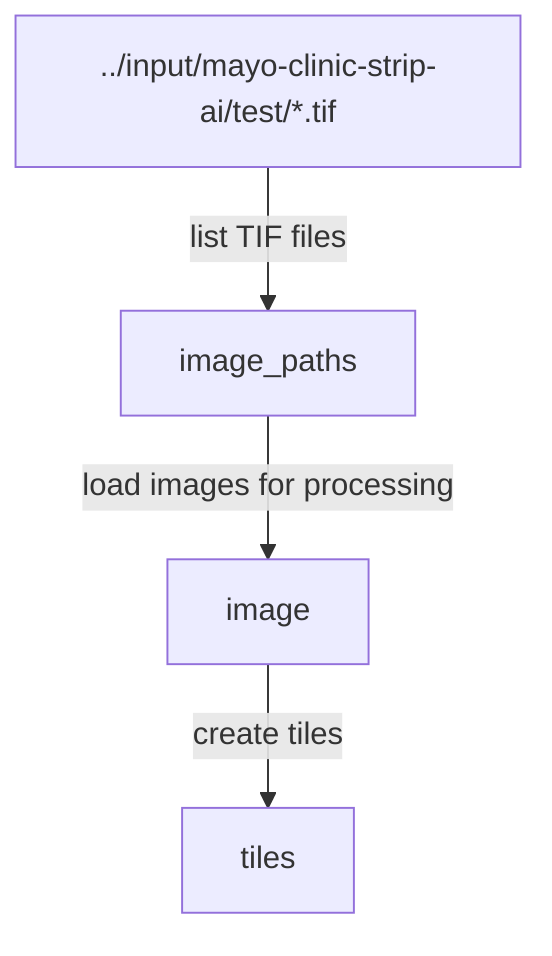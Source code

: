 flowchart TD
    %% Node for Data Source
    A["../input/mayo-clinic-strip-ai/test/*.tif"]
    click A "../input/mayo-clinic-strip-ai/test/" "TIF images from Mayo Clinic strip AI test dataset."
    %% Node for image_paths
    B["image_paths"]
    click B "." "List of paths to the TIF images."
    %% Node for image
    C["image"]
    click C "." "Single image loaded from the image_paths."
    %% Node for tiles
    D["tiles"]
    click D "." "Array of image tiles created from the loaded image."

    %% Data flow connections
    A -->|"list TIF files"| B
    B -->|"load images for processing"| C
    C -->|"create tiles"| D